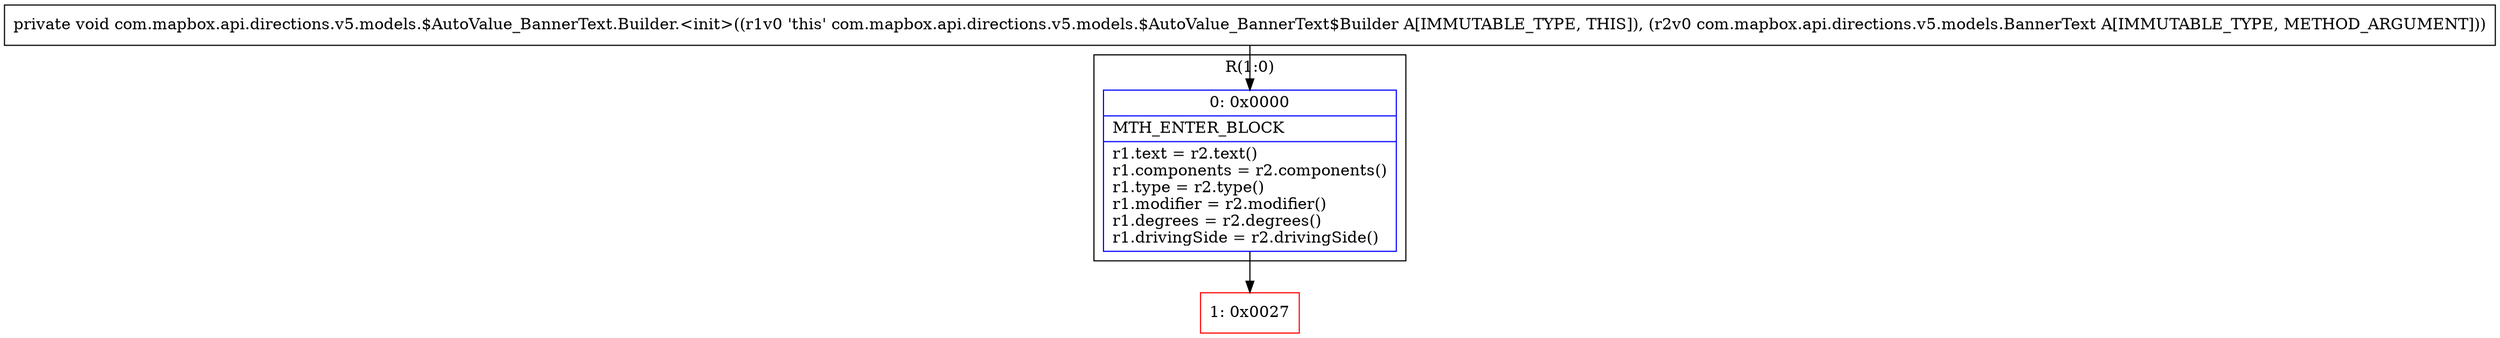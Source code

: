 digraph "CFG forcom.mapbox.api.directions.v5.models.$AutoValue_BannerText.Builder.\<init\>(Lcom\/mapbox\/api\/directions\/v5\/models\/BannerText;)V" {
subgraph cluster_Region_307808961 {
label = "R(1:0)";
node [shape=record,color=blue];
Node_0 [shape=record,label="{0\:\ 0x0000|MTH_ENTER_BLOCK\l|r1.text = r2.text()\lr1.components = r2.components()\lr1.type = r2.type()\lr1.modifier = r2.modifier()\lr1.degrees = r2.degrees()\lr1.drivingSide = r2.drivingSide()\l}"];
}
Node_1 [shape=record,color=red,label="{1\:\ 0x0027}"];
MethodNode[shape=record,label="{private void com.mapbox.api.directions.v5.models.$AutoValue_BannerText.Builder.\<init\>((r1v0 'this' com.mapbox.api.directions.v5.models.$AutoValue_BannerText$Builder A[IMMUTABLE_TYPE, THIS]), (r2v0 com.mapbox.api.directions.v5.models.BannerText A[IMMUTABLE_TYPE, METHOD_ARGUMENT])) }"];
MethodNode -> Node_0;
Node_0 -> Node_1;
}

